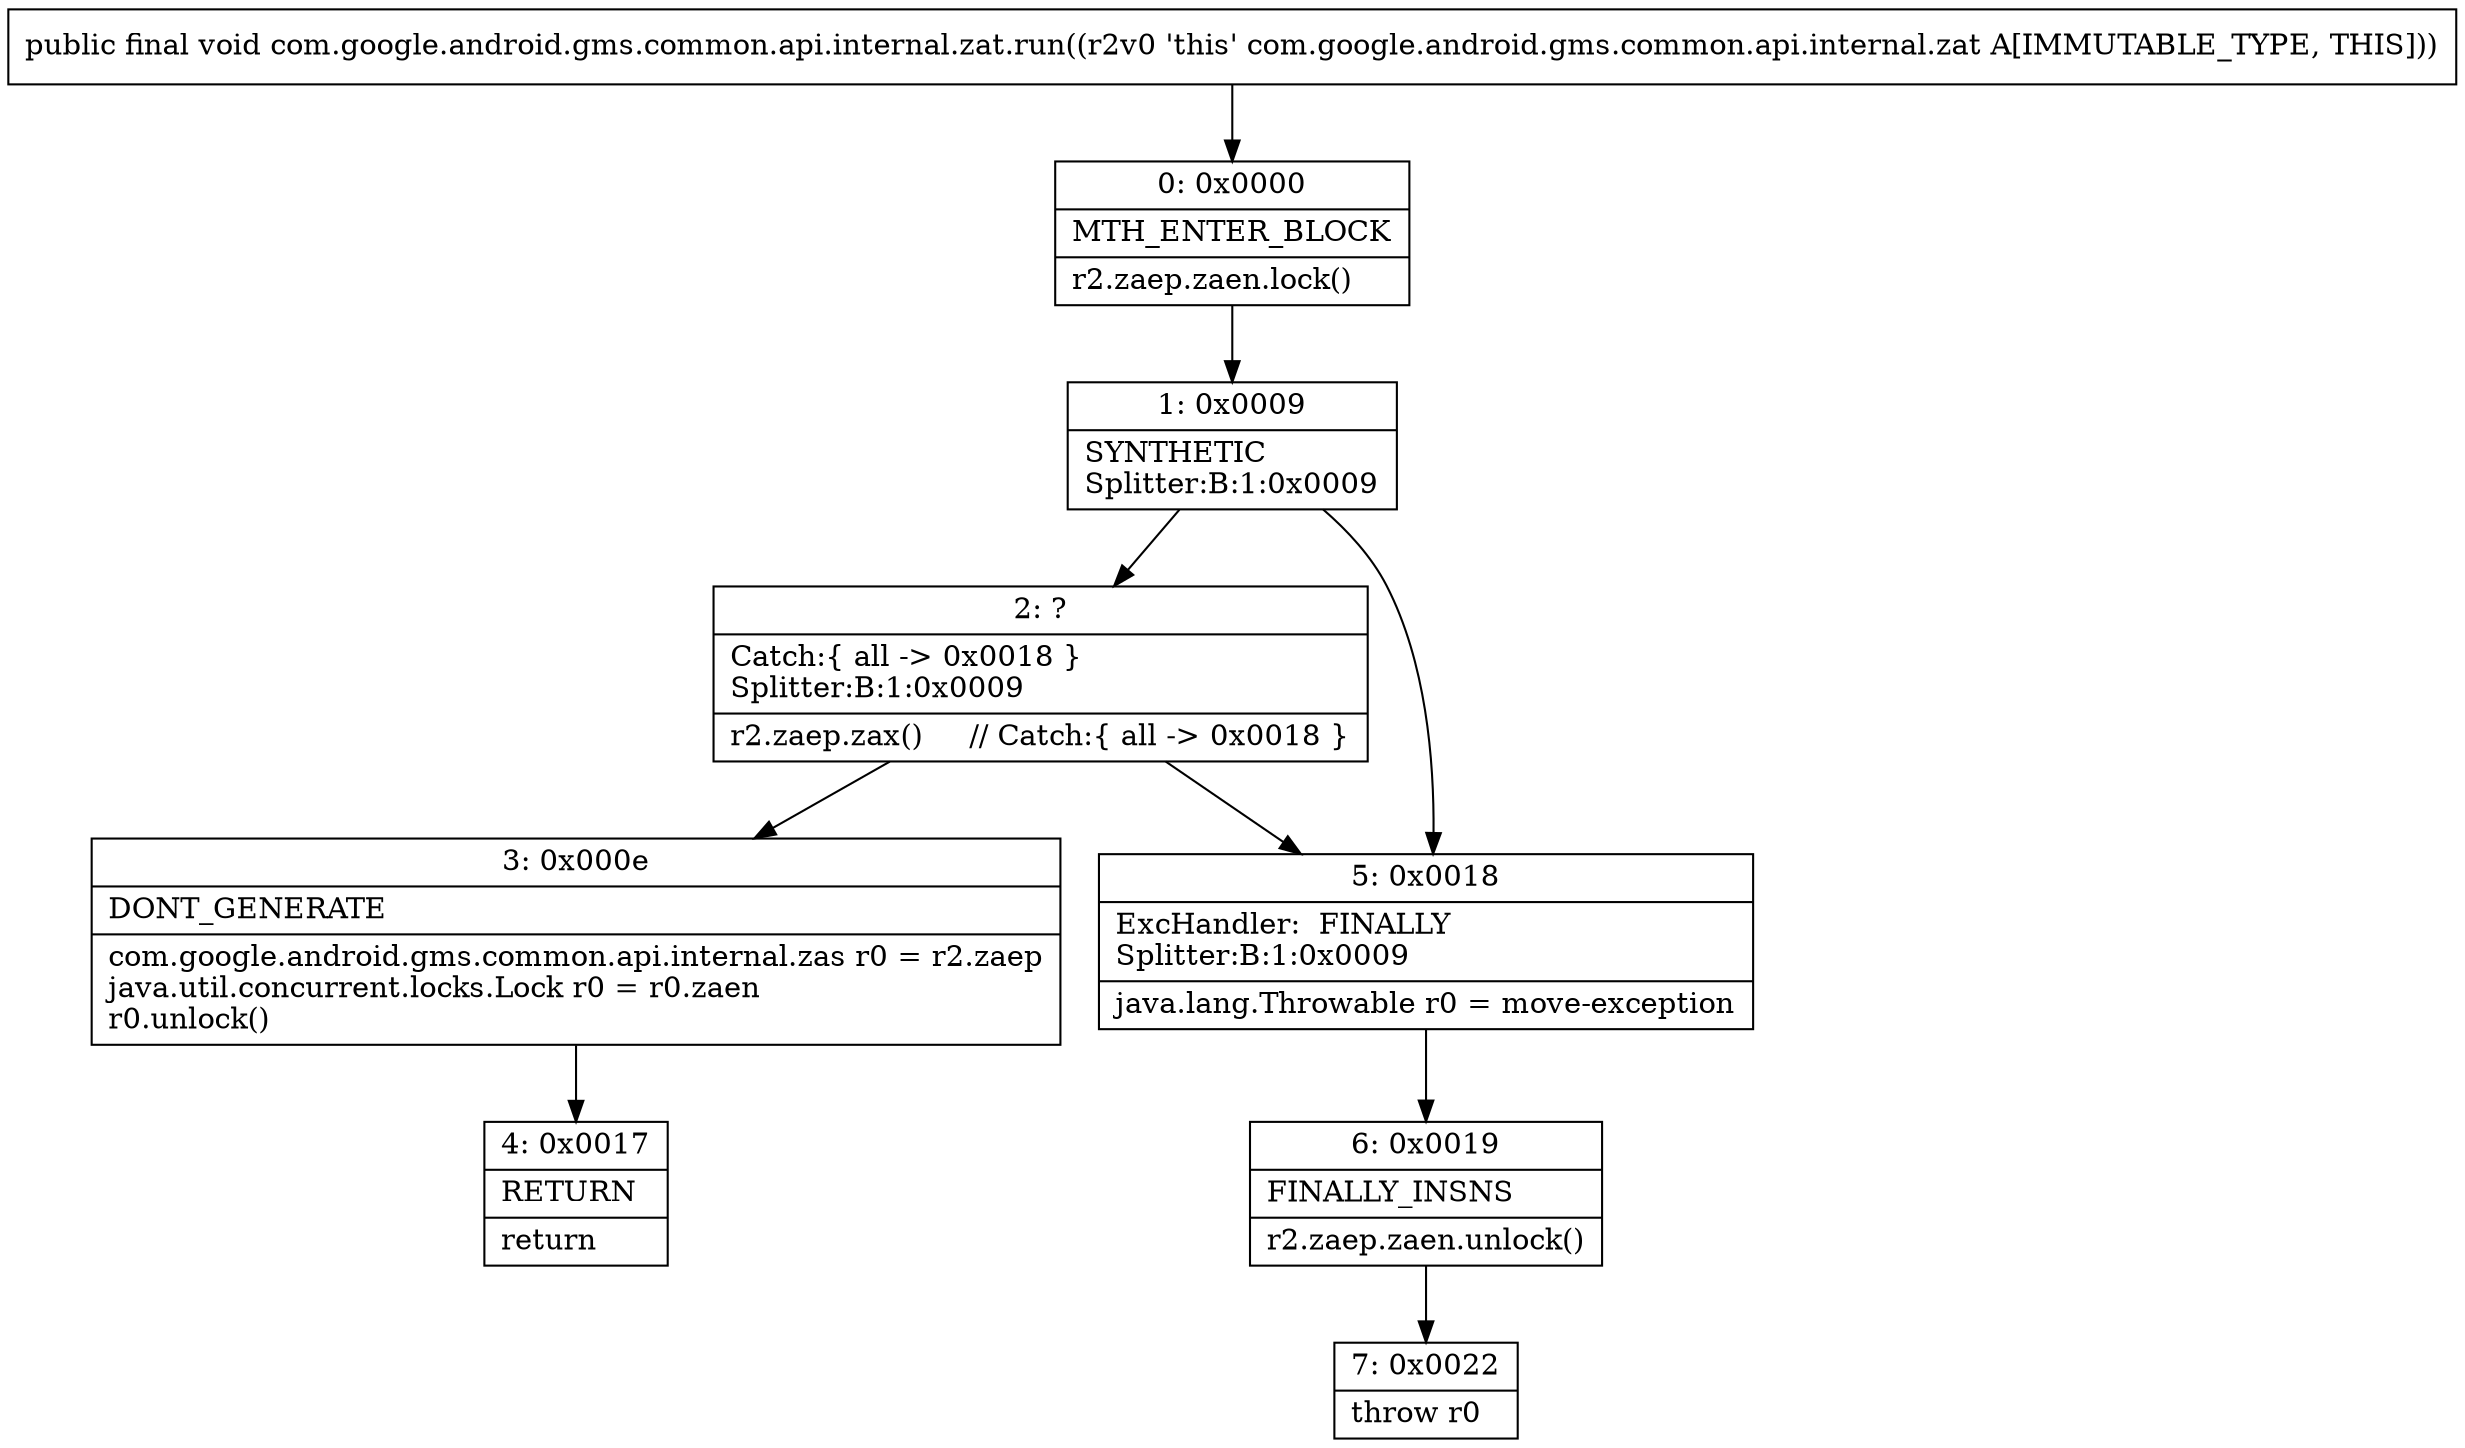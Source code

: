 digraph "CFG forcom.google.android.gms.common.api.internal.zat.run()V" {
Node_0 [shape=record,label="{0\:\ 0x0000|MTH_ENTER_BLOCK\l|r2.zaep.zaen.lock()\l}"];
Node_1 [shape=record,label="{1\:\ 0x0009|SYNTHETIC\lSplitter:B:1:0x0009\l}"];
Node_2 [shape=record,label="{2\:\ ?|Catch:\{ all \-\> 0x0018 \}\lSplitter:B:1:0x0009\l|r2.zaep.zax()     \/\/ Catch:\{ all \-\> 0x0018 \}\l}"];
Node_3 [shape=record,label="{3\:\ 0x000e|DONT_GENERATE\l|com.google.android.gms.common.api.internal.zas r0 = r2.zaep\ljava.util.concurrent.locks.Lock r0 = r0.zaen\lr0.unlock()\l}"];
Node_4 [shape=record,label="{4\:\ 0x0017|RETURN\l|return\l}"];
Node_5 [shape=record,label="{5\:\ 0x0018|ExcHandler:  FINALLY\lSplitter:B:1:0x0009\l|java.lang.Throwable r0 = move\-exception\l}"];
Node_6 [shape=record,label="{6\:\ 0x0019|FINALLY_INSNS\l|r2.zaep.zaen.unlock()\l}"];
Node_7 [shape=record,label="{7\:\ 0x0022|throw r0\l}"];
MethodNode[shape=record,label="{public final void com.google.android.gms.common.api.internal.zat.run((r2v0 'this' com.google.android.gms.common.api.internal.zat A[IMMUTABLE_TYPE, THIS])) }"];
MethodNode -> Node_0;
Node_0 -> Node_1;
Node_1 -> Node_2;
Node_1 -> Node_5;
Node_2 -> Node_3;
Node_2 -> Node_5;
Node_3 -> Node_4;
Node_5 -> Node_6;
Node_6 -> Node_7;
}

